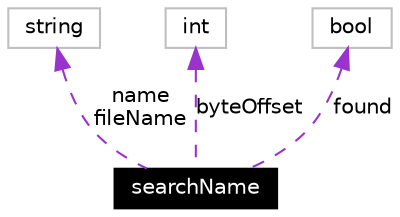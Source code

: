 digraph inheritance
{
  Node8 [shape="box",label="searchName",fontsize=10,height=0.2,width=0.4,fontname="Helvetica",color="black",style="filled" fontcolor="white"];
  Node9 -> Node8 [dir=back,color="darkorchid3",fontsize=10,style="dashed",label="name\nfileName",fontname="Helvetica"];
  Node9 [shape="box",label="string",fontsize=10,height=0.2,width=0.4,fontname="Helvetica",color="grey75"];
  Node10 -> Node8 [dir=back,color="darkorchid3",fontsize=10,style="dashed",label="byteOffset",fontname="Helvetica"];
  Node10 [shape="box",label="int",fontsize=10,height=0.2,width=0.4,fontname="Helvetica",color="grey75"];
  Node11 -> Node8 [dir=back,color="darkorchid3",fontsize=10,style="dashed",label="found",fontname="Helvetica"];
  Node11 [shape="box",label="bool",fontsize=10,height=0.2,width=0.4,fontname="Helvetica",color="grey75"];
}
